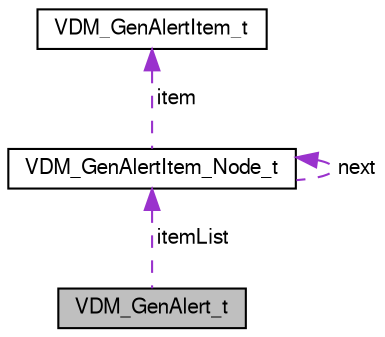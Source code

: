 digraph "VDM_GenAlert_t"
{
  bgcolor="transparent";
  edge [fontname="FreeSans",fontsize="10",labelfontname="FreeSans",labelfontsize="10"];
  node [fontname="FreeSans",fontsize="10",shape=record];
  Node1 [label="VDM_GenAlert_t",height=0.2,width=0.4,color="black", fillcolor="grey75", style="filled" fontcolor="black"];
  Node2 -> Node1 [dir="back",color="darkorchid3",fontsize="10",style="dashed",label=" itemList" ,fontname="FreeSans"];
  Node2 [label="VDM_GenAlertItem_Node_t",height=0.2,width=0.4,color="black",URL="$struct_v_d_m___gen_alert_item___node__t.html"];
  Node2 -> Node2 [dir="back",color="darkorchid3",fontsize="10",style="dashed",label=" next" ,fontname="FreeSans"];
  Node3 -> Node2 [dir="back",color="darkorchid3",fontsize="10",style="dashed",label=" item" ,fontname="FreeSans"];
  Node3 [label="VDM_GenAlertItem_t",height=0.2,width=0.4,color="black",URL="$struct_v_d_m___gen_alert_item__t.html"];
}
